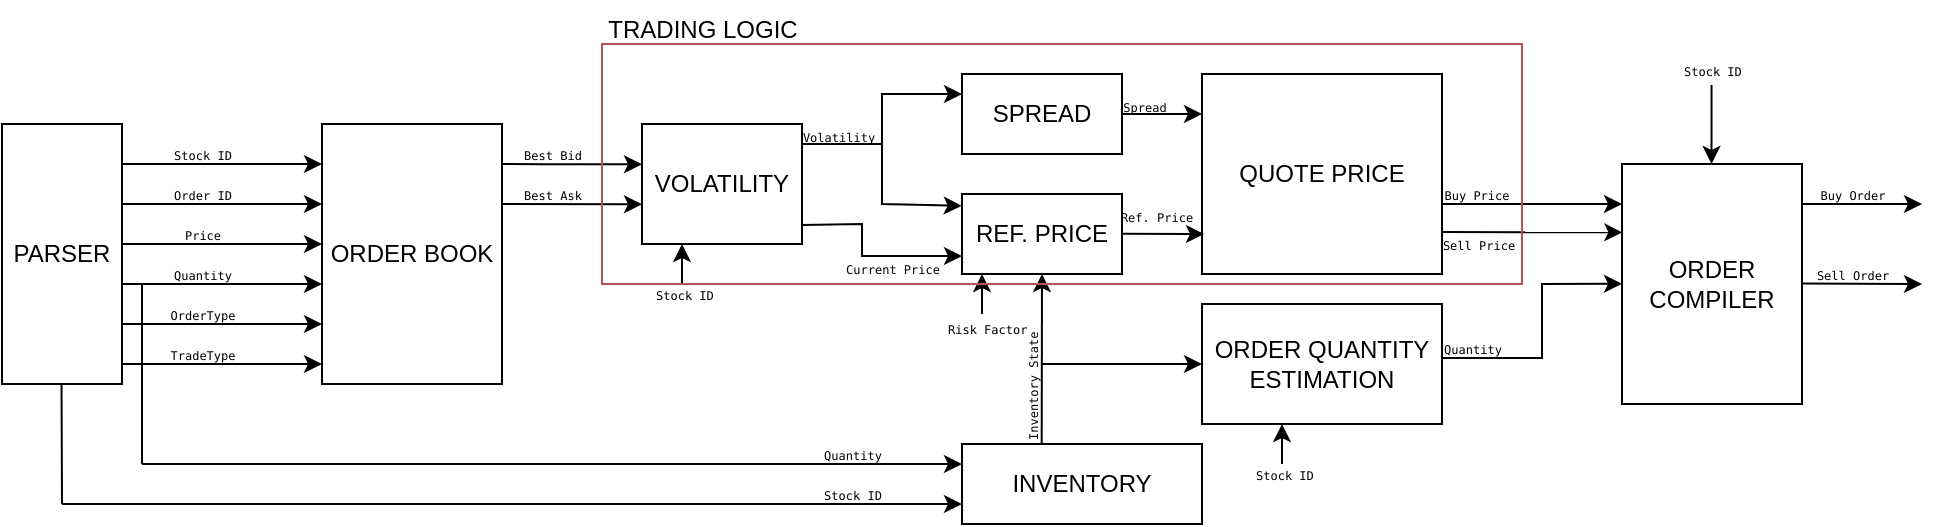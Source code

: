 <mxfile version="24.7.7">
  <diagram name="Page-1" id="-hlIDqeoPV_zG53xQQA0">
    <mxGraphModel dx="1078" dy="446" grid="0" gridSize="10" guides="1" tooltips="1" connect="1" arrows="1" fold="1" page="1" pageScale="1" pageWidth="1169" pageHeight="827" math="0" shadow="0">
      <root>
        <mxCell id="0" />
        <mxCell id="1" parent="0" />
        <mxCell id="FetW0oyGOmnw6C-QYYQz-2" value="PARSER" style="rounded=0;whiteSpace=wrap;html=1;" parent="1" vertex="1">
          <mxGeometry x="40" y="240" width="60" height="130" as="geometry" />
        </mxCell>
        <mxCell id="FetW0oyGOmnw6C-QYYQz-3" value="ORDER BOOK" style="rounded=0;whiteSpace=wrap;html=1;" parent="1" vertex="1">
          <mxGeometry x="200" y="240" width="90" height="130" as="geometry" />
        </mxCell>
        <mxCell id="FetW0oyGOmnw6C-QYYQz-5" value="" style="endArrow=classic;html=1;rounded=0;entryX=0;entryY=0.385;entryDx=0;entryDy=0;entryPerimeter=0;" parent="1" edge="1">
          <mxGeometry width="50" height="50" relative="1" as="geometry">
            <mxPoint x="100" y="300" as="sourcePoint" />
            <mxPoint x="200" y="300.05" as="targetPoint" />
            <Array as="points">
              <mxPoint x="130" y="300" />
            </Array>
          </mxGeometry>
        </mxCell>
        <mxCell id="FetW0oyGOmnw6C-QYYQz-6" value="" style="endArrow=classic;html=1;rounded=0;exitX=1;exitY=0.25;exitDx=0;exitDy=0;entryX=0;entryY=0.25;entryDx=0;entryDy=0;" parent="1" edge="1">
          <mxGeometry width="50" height="50" relative="1" as="geometry">
            <mxPoint x="100" y="280" as="sourcePoint" />
            <mxPoint x="200" y="280" as="targetPoint" />
          </mxGeometry>
        </mxCell>
        <mxCell id="FetW0oyGOmnw6C-QYYQz-7" value="" style="endArrow=classic;html=1;rounded=0;entryX=0;entryY=0.385;entryDx=0;entryDy=0;entryPerimeter=0;" parent="1" edge="1">
          <mxGeometry width="50" height="50" relative="1" as="geometry">
            <mxPoint x="100" y="360" as="sourcePoint" />
            <mxPoint x="200" y="360" as="targetPoint" />
          </mxGeometry>
        </mxCell>
        <mxCell id="FetW0oyGOmnw6C-QYYQz-8" value="" style="endArrow=classic;html=1;rounded=0;entryX=0;entryY=0.385;entryDx=0;entryDy=0;entryPerimeter=0;" parent="1" edge="1">
          <mxGeometry width="50" height="50" relative="1" as="geometry">
            <mxPoint x="100" y="340" as="sourcePoint" />
            <mxPoint x="200" y="340" as="targetPoint" />
          </mxGeometry>
        </mxCell>
        <mxCell id="FetW0oyGOmnw6C-QYYQz-9" value="" style="endArrow=classic;html=1;rounded=0;entryX=0;entryY=0.385;entryDx=0;entryDy=0;entryPerimeter=0;" parent="1" edge="1">
          <mxGeometry width="50" height="50" relative="1" as="geometry">
            <mxPoint x="100" y="320" as="sourcePoint" />
            <mxPoint x="200" y="320" as="targetPoint" />
          </mxGeometry>
        </mxCell>
        <mxCell id="FetW0oyGOmnw6C-QYYQz-10" value="" style="endArrow=classic;html=1;rounded=0;entryX=0;entryY=0.385;entryDx=0;entryDy=0;entryPerimeter=0;" parent="1" edge="1">
          <mxGeometry width="50" height="50" relative="1" as="geometry">
            <mxPoint x="100" y="260" as="sourcePoint" />
            <mxPoint x="200" y="260" as="targetPoint" />
          </mxGeometry>
        </mxCell>
        <mxCell id="FetW0oyGOmnw6C-QYYQz-11" value="&lt;pre style=&quot;font-size: 6px;&quot;&gt;Stock ID&lt;/pre&gt;" style="text;html=1;align=center;verticalAlign=middle;resizable=0;points=[];autosize=1;strokeColor=none;fillColor=none;" parent="1" vertex="1">
          <mxGeometry x="115" y="240" width="50" height="30" as="geometry" />
        </mxCell>
        <mxCell id="FetW0oyGOmnw6C-QYYQz-12" value="&lt;pre style=&quot;font-size: 6px;&quot;&gt;Order ID&lt;/pre&gt;" style="text;html=1;align=center;verticalAlign=middle;resizable=0;points=[];autosize=1;strokeColor=none;fillColor=none;" parent="1" vertex="1">
          <mxGeometry x="115" y="260" width="50" height="30" as="geometry" />
        </mxCell>
        <mxCell id="FetW0oyGOmnw6C-QYYQz-13" value="&lt;pre style=&quot;font-size: 6px;&quot;&gt;Price&lt;/pre&gt;" style="text;html=1;align=center;verticalAlign=middle;resizable=0;points=[];autosize=1;strokeColor=none;fillColor=none;" parent="1" vertex="1">
          <mxGeometry x="120" y="280" width="40" height="30" as="geometry" />
        </mxCell>
        <mxCell id="FetW0oyGOmnw6C-QYYQz-14" value="&lt;pre style=&quot;font-size: 6px;&quot;&gt;Quantity&lt;/pre&gt;" style="text;html=1;align=center;verticalAlign=middle;resizable=0;points=[];autosize=1;strokeColor=none;fillColor=none;" parent="1" vertex="1">
          <mxGeometry x="115" y="300" width="50" height="30" as="geometry" />
        </mxCell>
        <mxCell id="FetW0oyGOmnw6C-QYYQz-16" value="&lt;pre style=&quot;font-size: 6px;&quot;&gt;OrderType&lt;/pre&gt;" style="text;html=1;align=center;verticalAlign=middle;resizable=0;points=[];autosize=1;strokeColor=none;fillColor=none;" parent="1" vertex="1">
          <mxGeometry x="115" y="320" width="50" height="30" as="geometry" />
        </mxCell>
        <mxCell id="FetW0oyGOmnw6C-QYYQz-17" value="&lt;pre style=&quot;font-size: 6px;&quot;&gt;TradeType&lt;/pre&gt;" style="text;html=1;align=center;verticalAlign=middle;resizable=0;points=[];autosize=1;strokeColor=none;fillColor=none;" parent="1" vertex="1">
          <mxGeometry x="115" y="340" width="50" height="30" as="geometry" />
        </mxCell>
        <mxCell id="FetW0oyGOmnw6C-QYYQz-18" value="VOLATILITY" style="rounded=0;whiteSpace=wrap;html=1;" parent="1" vertex="1">
          <mxGeometry x="360" y="240" width="80" height="60" as="geometry" />
        </mxCell>
        <mxCell id="FetW0oyGOmnw6C-QYYQz-19" value="" style="endArrow=classic;html=1;rounded=0;entryX=0;entryY=0.25;entryDx=0;entryDy=0;" parent="1" edge="1">
          <mxGeometry width="50" height="50" relative="1" as="geometry">
            <mxPoint x="290" y="260" as="sourcePoint" />
            <mxPoint x="360" y="260.14" as="targetPoint" />
            <Array as="points">
              <mxPoint x="310" y="260.14" />
              <mxPoint x="320" y="260.14" />
            </Array>
          </mxGeometry>
        </mxCell>
        <mxCell id="FetW0oyGOmnw6C-QYYQz-20" value="" style="endArrow=classic;html=1;rounded=0;entryX=0;entryY=0.25;entryDx=0;entryDy=0;" parent="1" edge="1">
          <mxGeometry width="50" height="50" relative="1" as="geometry">
            <mxPoint x="290" y="280" as="sourcePoint" />
            <mxPoint x="360" y="280.14" as="targetPoint" />
          </mxGeometry>
        </mxCell>
        <mxCell id="FetW0oyGOmnw6C-QYYQz-21" value="&lt;pre style=&quot;font-size: 6px;&quot;&gt;Best Bid&lt;/pre&gt;" style="text;html=1;align=center;verticalAlign=middle;resizable=0;points=[];autosize=1;strokeColor=none;fillColor=none;" parent="1" vertex="1">
          <mxGeometry x="290" y="240" width="50" height="30" as="geometry" />
        </mxCell>
        <mxCell id="FetW0oyGOmnw6C-QYYQz-22" value="&lt;pre style=&quot;font-size: 6px;&quot;&gt;Best Ask&lt;/pre&gt;" style="text;html=1;align=center;verticalAlign=middle;resizable=0;points=[];autosize=1;strokeColor=none;fillColor=none;" parent="1" vertex="1">
          <mxGeometry x="290" y="260" width="50" height="30" as="geometry" />
        </mxCell>
        <mxCell id="FetW0oyGOmnw6C-QYYQz-23" value="" style="endArrow=classic;html=1;rounded=0;" parent="1" edge="1">
          <mxGeometry width="50" height="50" relative="1" as="geometry">
            <mxPoint x="380" y="320" as="sourcePoint" />
            <mxPoint x="380" y="300" as="targetPoint" />
          </mxGeometry>
        </mxCell>
        <mxCell id="FetW0oyGOmnw6C-QYYQz-24" value="&lt;pre style=&quot;font-size: 6px;&quot;&gt;Stock ID&lt;/pre&gt;" style="text;html=1;align=left;verticalAlign=middle;resizable=0;points=[];autosize=1;strokeColor=none;fillColor=none;rotation=0;" parent="1" vertex="1">
          <mxGeometry x="365" y="310" width="50" height="30" as="geometry" />
        </mxCell>
        <mxCell id="FetW0oyGOmnw6C-QYYQz-25" value="INVENTORY" style="rounded=0;whiteSpace=wrap;html=1;" parent="1" vertex="1">
          <mxGeometry x="520" y="400" width="120" height="40" as="geometry" />
        </mxCell>
        <mxCell id="FetW0oyGOmnw6C-QYYQz-27" value="" style="endArrow=none;html=1;rounded=0;" parent="1" edge="1">
          <mxGeometry width="50" height="50" relative="1" as="geometry">
            <mxPoint x="110" y="320" as="sourcePoint" />
            <mxPoint x="110" y="410" as="targetPoint" />
          </mxGeometry>
        </mxCell>
        <mxCell id="FetW0oyGOmnw6C-QYYQz-28" value="" style="endArrow=classic;html=1;rounded=0;entryX=0;entryY=0.25;entryDx=0;entryDy=0;" parent="1" target="FetW0oyGOmnw6C-QYYQz-25" edge="1">
          <mxGeometry width="50" height="50" relative="1" as="geometry">
            <mxPoint x="110" y="410" as="sourcePoint" />
            <mxPoint x="320" y="410" as="targetPoint" />
          </mxGeometry>
        </mxCell>
        <mxCell id="FetW0oyGOmnw6C-QYYQz-29" value="" style="endArrow=none;html=1;rounded=0;" parent="1" edge="1">
          <mxGeometry width="50" height="50" relative="1" as="geometry">
            <mxPoint x="69.76" y="370" as="sourcePoint" />
            <mxPoint x="70" y="430" as="targetPoint" />
          </mxGeometry>
        </mxCell>
        <mxCell id="FetW0oyGOmnw6C-QYYQz-30" value="" style="endArrow=classic;html=1;rounded=0;entryX=0;entryY=0.75;entryDx=0;entryDy=0;" parent="1" target="FetW0oyGOmnw6C-QYYQz-25" edge="1">
          <mxGeometry width="50" height="50" relative="1" as="geometry">
            <mxPoint x="70" y="430" as="sourcePoint" />
            <mxPoint x="320" y="430" as="targetPoint" />
          </mxGeometry>
        </mxCell>
        <mxCell id="FetW0oyGOmnw6C-QYYQz-31" value="&lt;pre style=&quot;font-size: 6px;&quot;&gt;Quantity&lt;/pre&gt;" style="text;html=1;align=center;verticalAlign=middle;resizable=0;points=[];autosize=1;strokeColor=none;fillColor=none;" parent="1" vertex="1">
          <mxGeometry x="440" y="390" width="50" height="30" as="geometry" />
        </mxCell>
        <mxCell id="FetW0oyGOmnw6C-QYYQz-34" value="&lt;pre style=&quot;font-size: 6px;&quot;&gt;Stock ID&lt;/pre&gt;" style="text;html=1;align=center;verticalAlign=middle;resizable=0;points=[];autosize=1;strokeColor=none;fillColor=none;" parent="1" vertex="1">
          <mxGeometry x="440" y="410" width="50" height="30" as="geometry" />
        </mxCell>
        <mxCell id="FetW0oyGOmnw6C-QYYQz-35" value="SPREAD" style="rounded=0;whiteSpace=wrap;html=1;" parent="1" vertex="1">
          <mxGeometry x="520" y="215" width="80" height="40" as="geometry" />
        </mxCell>
        <mxCell id="FetW0oyGOmnw6C-QYYQz-36" value="REF. PRICE" style="rounded=0;whiteSpace=wrap;html=1;" parent="1" vertex="1">
          <mxGeometry x="520" y="275" width="80" height="40" as="geometry" />
        </mxCell>
        <mxCell id="FetW0oyGOmnw6C-QYYQz-38" value="" style="endArrow=classic;html=1;rounded=0;entryX=0;entryY=0.25;entryDx=0;entryDy=0;" parent="1" target="FetW0oyGOmnw6C-QYYQz-35" edge="1">
          <mxGeometry width="50" height="50" relative="1" as="geometry">
            <mxPoint x="440" y="250" as="sourcePoint" />
            <mxPoint x="510" y="250.14" as="targetPoint" />
            <Array as="points">
              <mxPoint x="480" y="250" />
              <mxPoint x="480" y="225" />
            </Array>
          </mxGeometry>
        </mxCell>
        <mxCell id="FetW0oyGOmnw6C-QYYQz-39" value="&lt;pre style=&quot;font-size: 6px;&quot;&gt;Volatility&lt;/pre&gt;" style="text;html=1;align=center;verticalAlign=middle;resizable=0;points=[];autosize=1;strokeColor=none;fillColor=none;" parent="1" vertex="1">
          <mxGeometry x="428" y="231" width="60" height="30" as="geometry" />
        </mxCell>
        <mxCell id="FetW0oyGOmnw6C-QYYQz-40" value="" style="endArrow=classic;html=1;rounded=0;entryX=0;entryY=0.25;entryDx=0;entryDy=0;" parent="1" edge="1">
          <mxGeometry width="50" height="50" relative="1" as="geometry">
            <mxPoint x="440" y="290.52" as="sourcePoint" />
            <mxPoint x="520" y="306" as="targetPoint" />
            <Array as="points">
              <mxPoint x="470" y="290" />
              <mxPoint x="470" y="306" />
            </Array>
          </mxGeometry>
        </mxCell>
        <mxCell id="FetW0oyGOmnw6C-QYYQz-41" value="&lt;pre style=&quot;font-size: 6px;&quot;&gt;Current Price&lt;/pre&gt;" style="text;html=1;align=center;verticalAlign=middle;resizable=0;points=[];autosize=1;strokeColor=none;fillColor=none;" parent="1" vertex="1">
          <mxGeometry x="450" y="297" width="70" height="30" as="geometry" />
        </mxCell>
        <mxCell id="FetW0oyGOmnw6C-QYYQz-42" value="" style="endArrow=classic;html=1;rounded=0;entryX=-0.002;entryY=0.148;entryDx=0;entryDy=0;entryPerimeter=0;" parent="1" target="FetW0oyGOmnw6C-QYYQz-36" edge="1">
          <mxGeometry width="50" height="50" relative="1" as="geometry">
            <mxPoint x="480" y="250" as="sourcePoint" />
            <mxPoint x="490" y="300" as="targetPoint" />
            <Array as="points">
              <mxPoint x="480" y="280" />
            </Array>
          </mxGeometry>
        </mxCell>
        <mxCell id="FetW0oyGOmnw6C-QYYQz-43" value="" style="endArrow=classic;html=1;rounded=0;" parent="1" edge="1">
          <mxGeometry width="50" height="50" relative="1" as="geometry">
            <mxPoint x="530" y="335" as="sourcePoint" />
            <mxPoint x="530" y="315" as="targetPoint" />
          </mxGeometry>
        </mxCell>
        <mxCell id="FetW0oyGOmnw6C-QYYQz-44" value="&lt;pre style=&quot;font-size: 6px;&quot;&gt;Risk Factor&lt;/pre&gt;" style="text;html=1;align=left;verticalAlign=middle;resizable=0;points=[];autosize=1;strokeColor=none;fillColor=none;rotation=0;" parent="1" vertex="1">
          <mxGeometry x="511" y="327" width="60" height="30" as="geometry" />
        </mxCell>
        <mxCell id="FetW0oyGOmnw6C-QYYQz-45" value="" style="endArrow=classic;html=1;rounded=0;entryX=0.5;entryY=1;entryDx=0;entryDy=0;exitX=0.332;exitY=0.011;exitDx=0;exitDy=0;exitPerimeter=0;" parent="1" source="FetW0oyGOmnw6C-QYYQz-25" target="FetW0oyGOmnw6C-QYYQz-36" edge="1">
          <mxGeometry width="50" height="50" relative="1" as="geometry">
            <mxPoint x="560" y="400" as="sourcePoint" />
            <mxPoint x="540" y="325" as="targetPoint" />
          </mxGeometry>
        </mxCell>
        <mxCell id="FetW0oyGOmnw6C-QYYQz-48" value="QUOTE PRICE" style="rounded=0;whiteSpace=wrap;html=1;" parent="1" vertex="1">
          <mxGeometry x="640" y="215" width="120" height="100" as="geometry" />
        </mxCell>
        <mxCell id="FetW0oyGOmnw6C-QYYQz-49" value="" style="endArrow=classic;html=1;rounded=0;entryX=0;entryY=0.25;entryDx=0;entryDy=0;" parent="1" edge="1">
          <mxGeometry width="50" height="50" relative="1" as="geometry">
            <mxPoint x="600" y="235" as="sourcePoint" />
            <mxPoint x="640" y="235.0" as="targetPoint" />
          </mxGeometry>
        </mxCell>
        <mxCell id="FetW0oyGOmnw6C-QYYQz-50" value="" style="endArrow=classic;html=1;rounded=0;entryX=0;entryY=0.25;entryDx=0;entryDy=0;" parent="1" edge="1">
          <mxGeometry width="50" height="50" relative="1" as="geometry">
            <mxPoint x="600" y="294.86" as="sourcePoint" />
            <mxPoint x="641" y="295" as="targetPoint" />
          </mxGeometry>
        </mxCell>
        <mxCell id="FetW0oyGOmnw6C-QYYQz-51" value="&lt;pre style=&quot;font-size: 6px;&quot;&gt;Spread&lt;/pre&gt;" style="text;html=1;align=center;verticalAlign=middle;resizable=0;points=[];autosize=1;strokeColor=none;fillColor=none;" parent="1" vertex="1">
          <mxGeometry x="591" y="216" width="40" height="30" as="geometry" />
        </mxCell>
        <mxCell id="FetW0oyGOmnw6C-QYYQz-53" value="&lt;pre style=&quot;font-size: 6px;&quot;&gt;Ref. Price&lt;/pre&gt;" style="text;html=1;align=center;verticalAlign=middle;resizable=0;points=[];autosize=1;strokeColor=none;fillColor=none;" parent="1" vertex="1">
          <mxGeometry x="587" y="271" width="60" height="30" as="geometry" />
        </mxCell>
        <mxCell id="FetW0oyGOmnw6C-QYYQz-54" value="ORDER QUANTITY ESTIMATION" style="rounded=0;whiteSpace=wrap;html=1;" parent="1" vertex="1">
          <mxGeometry x="640" y="330" width="120" height="60" as="geometry" />
        </mxCell>
        <mxCell id="FetW0oyGOmnw6C-QYYQz-55" value="" style="endArrow=classic;html=1;rounded=0;entryX=0;entryY=0.5;entryDx=0;entryDy=0;" parent="1" target="FetW0oyGOmnw6C-QYYQz-54" edge="1">
          <mxGeometry width="50" height="50" relative="1" as="geometry">
            <mxPoint x="560" y="360" as="sourcePoint" />
            <mxPoint x="690" y="330" as="targetPoint" />
          </mxGeometry>
        </mxCell>
        <mxCell id="FetW0oyGOmnw6C-QYYQz-56" value="&lt;pre style=&quot;font-size: 6px;&quot;&gt;Inventory State&lt;/pre&gt;" style="text;html=1;align=left;verticalAlign=middle;resizable=0;points=[];autosize=1;strokeColor=none;fillColor=none;rotation=-90;" parent="1" vertex="1">
          <mxGeometry x="520" y="350" width="70" height="30" as="geometry" />
        </mxCell>
        <mxCell id="FetW0oyGOmnw6C-QYYQz-57" value="" style="endArrow=classic;html=1;rounded=0;" parent="1" edge="1">
          <mxGeometry width="50" height="50" relative="1" as="geometry">
            <mxPoint x="680" y="410" as="sourcePoint" />
            <mxPoint x="680" y="390" as="targetPoint" />
          </mxGeometry>
        </mxCell>
        <mxCell id="FetW0oyGOmnw6C-QYYQz-58" value="&lt;pre style=&quot;font-size: 6px;&quot;&gt;Stock ID&lt;/pre&gt;" style="text;html=1;align=left;verticalAlign=middle;resizable=0;points=[];autosize=1;strokeColor=none;fillColor=none;rotation=0;" parent="1" vertex="1">
          <mxGeometry x="665" y="400" width="50" height="30" as="geometry" />
        </mxCell>
        <mxCell id="FetW0oyGOmnw6C-QYYQz-59" value="ORDER COMPILER" style="rounded=0;whiteSpace=wrap;html=1;" parent="1" vertex="1">
          <mxGeometry x="850" y="260" width="90" height="120" as="geometry" />
        </mxCell>
        <mxCell id="FetW0oyGOmnw6C-QYYQz-60" value="" style="endArrow=classic;html=1;rounded=0;exitX=1.003;exitY=0.452;exitDx=0;exitDy=0;exitPerimeter=0;entryX=0;entryY=0.5;entryDx=0;entryDy=0;" parent="1" edge="1">
          <mxGeometry width="50" height="50" relative="1" as="geometry">
            <mxPoint x="760.36" y="357" as="sourcePoint" />
            <mxPoint x="850" y="319.88" as="targetPoint" />
            <Array as="points">
              <mxPoint x="810" y="357" />
              <mxPoint x="810" y="320" />
            </Array>
          </mxGeometry>
        </mxCell>
        <mxCell id="FetW0oyGOmnw6C-QYYQz-61" value="&lt;pre style=&quot;font-size: 6px;&quot;&gt;Quantity&lt;/pre&gt;" style="text;html=1;align=center;verticalAlign=middle;resizable=0;points=[];autosize=1;strokeColor=none;fillColor=none;" parent="1" vertex="1">
          <mxGeometry x="750" y="337" width="50" height="30" as="geometry" />
        </mxCell>
        <mxCell id="FetW0oyGOmnw6C-QYYQz-62" value="" style="endArrow=classic;html=1;rounded=0;entryX=0.035;entryY=0.285;entryDx=0;entryDy=0;entryPerimeter=0;" parent="1" edge="1">
          <mxGeometry width="50" height="50" relative="1" as="geometry">
            <mxPoint x="760" y="294" as="sourcePoint" />
            <mxPoint x="850.15" y="294.2" as="targetPoint" />
          </mxGeometry>
        </mxCell>
        <mxCell id="FetW0oyGOmnw6C-QYYQz-63" value="" style="endArrow=classic;html=1;rounded=0;exitX=1;exitY=0.65;exitDx=0;exitDy=0;exitPerimeter=0;" parent="1" source="FetW0oyGOmnw6C-QYYQz-48" edge="1">
          <mxGeometry width="50" height="50" relative="1" as="geometry">
            <mxPoint x="762" y="280" as="sourcePoint" />
            <mxPoint x="850" y="280" as="targetPoint" />
          </mxGeometry>
        </mxCell>
        <mxCell id="FetW0oyGOmnw6C-QYYQz-64" value="&lt;pre style=&quot;font-size: 6px;&quot;&gt;Buy Price&lt;/pre&gt;" style="text;html=1;align=center;verticalAlign=middle;resizable=0;points=[];autosize=1;strokeColor=none;fillColor=none;" parent="1" vertex="1">
          <mxGeometry x="752" y="260" width="50" height="30" as="geometry" />
        </mxCell>
        <mxCell id="FetW0oyGOmnw6C-QYYQz-66" value="&lt;pre style=&quot;font-size: 6px;&quot;&gt;Sell Price&lt;/pre&gt;" style="text;html=1;align=center;verticalAlign=middle;resizable=0;points=[];autosize=1;strokeColor=none;fillColor=none;" parent="1" vertex="1">
          <mxGeometry x="748" y="285" width="60" height="30" as="geometry" />
        </mxCell>
        <mxCell id="FetW0oyGOmnw6C-QYYQz-70" value="" style="endArrow=classic;html=1;rounded=0;entryX=0;entryY=0.5;entryDx=0;entryDy=0;" parent="1" edge="1">
          <mxGeometry width="50" height="50" relative="1" as="geometry">
            <mxPoint x="894.76" y="220.48" as="sourcePoint" />
            <mxPoint x="894.76" y="260" as="targetPoint" />
            <Array as="points">
              <mxPoint x="894.76" y="240.48" />
            </Array>
          </mxGeometry>
        </mxCell>
        <mxCell id="FetW0oyGOmnw6C-QYYQz-71" value="&lt;pre style=&quot;font-size: 6px;&quot;&gt;Stock ID&lt;/pre&gt;" style="text;html=1;align=left;verticalAlign=middle;resizable=0;points=[];autosize=1;strokeColor=none;fillColor=none;rotation=0;" parent="1" vertex="1">
          <mxGeometry x="879" y="198" width="50" height="30" as="geometry" />
        </mxCell>
        <mxCell id="FetW0oyGOmnw6C-QYYQz-72" value="" style="endArrow=classic;html=1;rounded=0;" parent="1" edge="1">
          <mxGeometry width="50" height="50" relative="1" as="geometry">
            <mxPoint x="940" y="280" as="sourcePoint" />
            <mxPoint x="1000" y="280" as="targetPoint" />
          </mxGeometry>
        </mxCell>
        <mxCell id="FetW0oyGOmnw6C-QYYQz-73" value="" style="endArrow=classic;html=1;rounded=0;" parent="1" edge="1">
          <mxGeometry width="50" height="50" relative="1" as="geometry">
            <mxPoint x="940" y="319.76" as="sourcePoint" />
            <mxPoint x="1000" y="320" as="targetPoint" />
          </mxGeometry>
        </mxCell>
        <mxCell id="FetW0oyGOmnw6C-QYYQz-76" value="" style="rounded=0;whiteSpace=wrap;html=1;fillColor=none;strokeColor=#b85450;gradientColor=none;fillStyle=hatch;glass=0;shadow=0;" parent="1" vertex="1">
          <mxGeometry x="340" y="200" width="460" height="120" as="geometry" />
        </mxCell>
        <mxCell id="FetW0oyGOmnw6C-QYYQz-74" value="&lt;pre style=&quot;font-size: 6px;&quot;&gt;Buy Order&lt;/pre&gt;" style="text;html=1;align=center;verticalAlign=middle;resizable=0;points=[];autosize=1;strokeColor=none;fillColor=none;" parent="1" vertex="1">
          <mxGeometry x="940" y="260" width="50" height="30" as="geometry" />
        </mxCell>
        <mxCell id="FetW0oyGOmnw6C-QYYQz-75" value="&lt;pre style=&quot;font-size: 6px;&quot;&gt;Sell Order&lt;/pre&gt;" style="text;html=1;align=center;verticalAlign=middle;resizable=0;points=[];autosize=1;strokeColor=none;fillColor=none;" parent="1" vertex="1">
          <mxGeometry x="935" y="300" width="60" height="30" as="geometry" />
        </mxCell>
        <mxCell id="FetW0oyGOmnw6C-QYYQz-77" value="TRADING LOGIC" style="text;html=1;align=center;verticalAlign=middle;resizable=0;points=[];autosize=1;strokeColor=none;fillColor=none;" parent="1" vertex="1">
          <mxGeometry x="330" y="178" width="120" height="30" as="geometry" />
        </mxCell>
      </root>
    </mxGraphModel>
  </diagram>
</mxfile>
